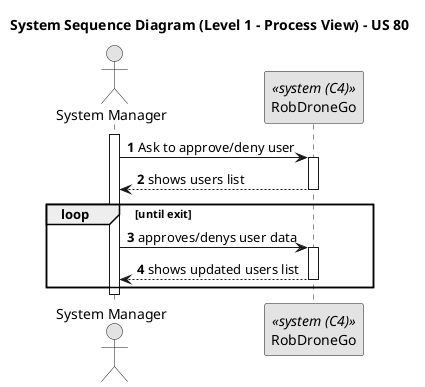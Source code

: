 @startuml
skinparam monochrome true
skinparam packageStyle rectangle
skinparam shadowing false

title System Sequence Diagram (Level 1 - Process View) - US 80
autonumber

Actor "System Manager" as SystemManager
participant "RobDroneGo" as Sistema <<system (C4)>>

activate SystemManager
    SystemManager -> Sistema : Ask to approve/deny user
    activate Sistema

    Sistema --> SystemManager : shows users list
    deactivate Sistema

    loop until exit
    SystemManager -> Sistema : approves/denys user data
    activate Sistema

    Sistema --> SystemManager : shows updated users list
    deactivate Sistema
    end
deactivate SystemManager

@enduml
